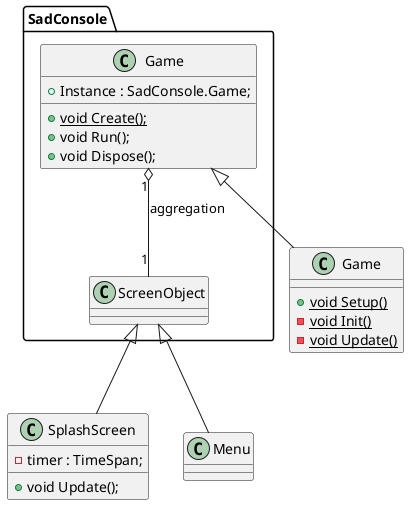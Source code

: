 'how to use:
'   CTRL+P -> "> PlantUML preview" 

@startuml test

Class SadConsole.Game{
    + Instance : SadConsole.Game;

    + {static} void Create();
    + void Run();
    + void Dispose();
}

Class SadConsole.ScreenObject{

}

Class SplashScreen{
    - timer : TimeSpan;

    + void Update();
}

Class Menu{

}

Class Game{
    + {static} void Setup()
    - {static} void Init()
    - {static} void Update()
}

SadConsole.Game "1" o-- "1" SadConsole.ScreenObject : aggregation

SadConsole.Game <|-- Game
SadConsole.ScreenObject <|-- SplashScreen
SadConsole.ScreenObject <|-- Menu


@enduml